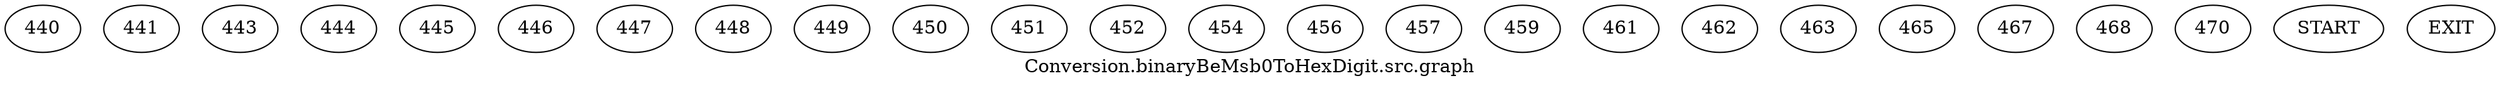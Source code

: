 /* --------------------------------------------------- */
/* Generated by Dr. Garbage Control Flow Graph Factory */
/* http://www.drgarbage.com                            */
/* Version: 4.5.0.201508311741                         */
/* Retrieved on: 2020-01-06 14:31:49.082               */
/* --------------------------------------------------- */
digraph "Conversion.binaryBeMsb0ToHexDigit.src.graph" {
 graph [label="Conversion.binaryBeMsb0ToHexDigit.src.graph"];
 2 [label="440" ]
 3 [label="441" ]
 4 [label="443" ]
 5 [label="444" ]
 6 [label="445" ]
 7 [label="446" ]
 8 [label="447" ]
 9 [label="448" ]
 10 [label="449" ]
 11 [label="450" ]
 12 [label="451" ]
 13 [label="452" ]
 14 [label="454" ]
 15 [label="456" ]
 16 [label="457" ]
 17 [label="459" ]
 18 [label="461" ]
 19 [label="462" ]
 20 [label="463" ]
 21 [label="465" ]
 22 [label="467" ]
 23 [label="468" ]
 24 [label="470" ]
 25 [label="START" ]
 26 [label="EXIT" ]
 25  2
 2  3
 2  4
 4  5
 5  6
 6  7
 7  8
 8  9
 9  10
 10  11
 11  12
 12  13
 12  14
 11  15
 15  16
 15  17
 10  18
 18  19
 19  20
 19  21
 18  22
 22  23
 22  24
 3  26
 13  26
 14  26
 16  26
 17  26
 20  26
 21  26
 23  26
 24  26
}
